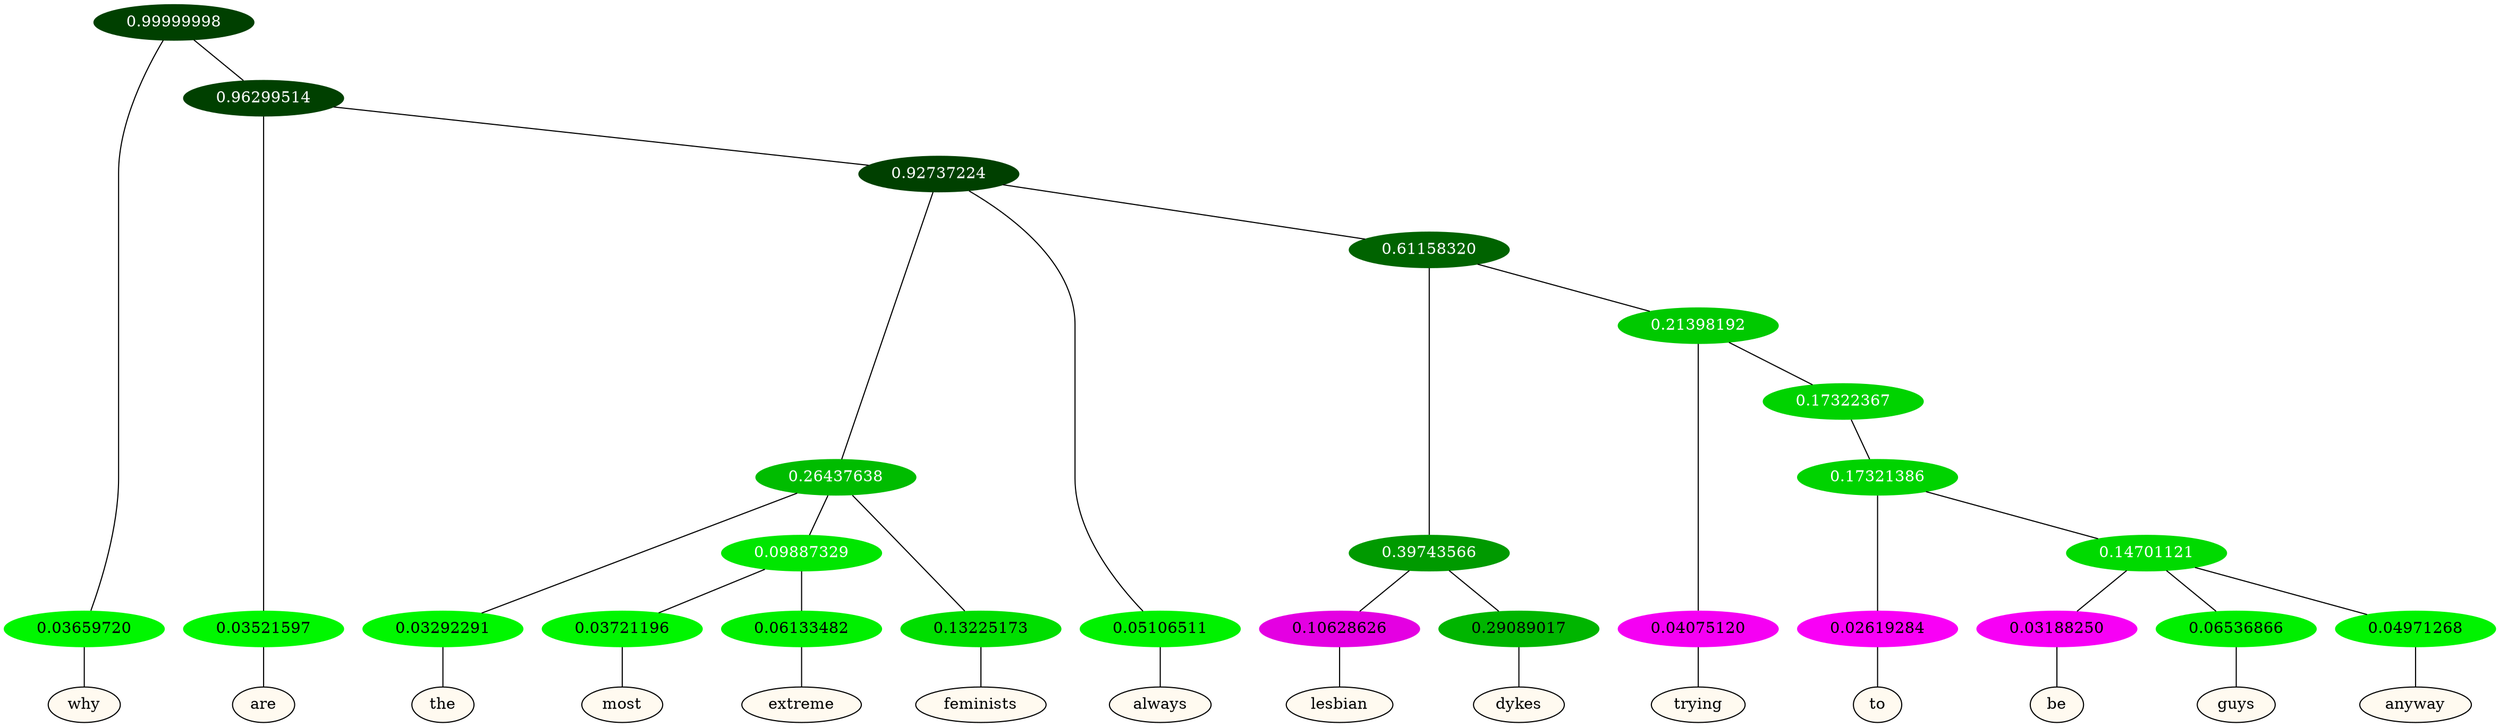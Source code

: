 graph {
	node [format=png height=0.15 nodesep=0.001 ordering=out overlap=prism overlap_scaling=0.01 ranksep=0.001 ratio=0.2 style=filled width=0.15]
	{
		rank=same
		a_w_1 [label=why color=black fillcolor=floralwhite style="filled,solid"]
		a_w_3 [label=are color=black fillcolor=floralwhite style="filled,solid"]
		a_w_8 [label=the color=black fillcolor=floralwhite style="filled,solid"]
		a_w_13 [label=most color=black fillcolor=floralwhite style="filled,solid"]
		a_w_14 [label=extreme color=black fillcolor=floralwhite style="filled,solid"]
		a_w_10 [label=feminists color=black fillcolor=floralwhite style="filled,solid"]
		a_w_6 [label=always color=black fillcolor=floralwhite style="filled,solid"]
		a_w_15 [label=lesbian color=black fillcolor=floralwhite style="filled,solid"]
		a_w_16 [label=dykes color=black fillcolor=floralwhite style="filled,solid"]
		a_w_17 [label=trying color=black fillcolor=floralwhite style="filled,solid"]
		a_w_20 [label=to color=black fillcolor=floralwhite style="filled,solid"]
		a_w_22 [label=be color=black fillcolor=floralwhite style="filled,solid"]
		a_w_23 [label=guys color=black fillcolor=floralwhite style="filled,solid"]
		a_w_24 [label=anyway color=black fillcolor=floralwhite style="filled,solid"]
	}
	a_n_1 -- a_w_1
	a_n_3 -- a_w_3
	a_n_8 -- a_w_8
	a_n_13 -- a_w_13
	a_n_14 -- a_w_14
	a_n_10 -- a_w_10
	a_n_6 -- a_w_6
	a_n_15 -- a_w_15
	a_n_16 -- a_w_16
	a_n_17 -- a_w_17
	a_n_20 -- a_w_20
	a_n_22 -- a_w_22
	a_n_23 -- a_w_23
	a_n_24 -- a_w_24
	{
		rank=same
		a_n_1 [label=0.03659720 color="0.334 1.000 0.963" fontcolor=black]
		a_n_3 [label=0.03521597 color="0.334 1.000 0.965" fontcolor=black]
		a_n_8 [label=0.03292291 color="0.334 1.000 0.967" fontcolor=black]
		a_n_13 [label=0.03721196 color="0.334 1.000 0.963" fontcolor=black]
		a_n_14 [label=0.06133482 color="0.334 1.000 0.939" fontcolor=black]
		a_n_10 [label=0.13225173 color="0.334 1.000 0.868" fontcolor=black]
		a_n_6 [label=0.05106511 color="0.334 1.000 0.949" fontcolor=black]
		a_n_15 [label=0.10628626 color="0.835 1.000 0.894" fontcolor=black]
		a_n_16 [label=0.29089017 color="0.334 1.000 0.709" fontcolor=black]
		a_n_17 [label=0.04075120 color="0.835 1.000 0.959" fontcolor=black]
		a_n_20 [label=0.02619284 color="0.835 1.000 0.974" fontcolor=black]
		a_n_22 [label=0.03188250 color="0.835 1.000 0.968" fontcolor=black]
		a_n_23 [label=0.06536866 color="0.334 1.000 0.935" fontcolor=black]
		a_n_24 [label=0.04971268 color="0.334 1.000 0.950" fontcolor=black]
	}
	a_n_0 [label=0.99999998 color="0.334 1.000 0.250" fontcolor=grey99]
	a_n_0 -- a_n_1
	a_n_2 [label=0.96299514 color="0.334 1.000 0.250" fontcolor=grey99]
	a_n_0 -- a_n_2
	a_n_2 -- a_n_3
	a_n_4 [label=0.92737224 color="0.334 1.000 0.250" fontcolor=grey99]
	a_n_2 -- a_n_4
	a_n_5 [label=0.26437638 color="0.334 1.000 0.736" fontcolor=grey99]
	a_n_4 -- a_n_5
	a_n_4 -- a_n_6
	a_n_7 [label=0.61158320 color="0.334 1.000 0.388" fontcolor=grey99]
	a_n_4 -- a_n_7
	a_n_5 -- a_n_8
	a_n_9 [label=0.09887329 color="0.334 1.000 0.901" fontcolor=grey99]
	a_n_5 -- a_n_9
	a_n_5 -- a_n_10
	a_n_11 [label=0.39743566 color="0.334 1.000 0.603" fontcolor=grey99]
	a_n_7 -- a_n_11
	a_n_12 [label=0.21398192 color="0.334 1.000 0.786" fontcolor=grey99]
	a_n_7 -- a_n_12
	a_n_9 -- a_n_13
	a_n_9 -- a_n_14
	a_n_11 -- a_n_15
	a_n_11 -- a_n_16
	a_n_12 -- a_n_17
	a_n_18 [label=0.17322367 color="0.334 1.000 0.827" fontcolor=grey99]
	a_n_12 -- a_n_18
	a_n_19 [label=0.17321386 color="0.334 1.000 0.827" fontcolor=grey99]
	a_n_18 -- a_n_19
	a_n_19 -- a_n_20
	a_n_21 [label=0.14701121 color="0.334 1.000 0.853" fontcolor=grey99]
	a_n_19 -- a_n_21
	a_n_21 -- a_n_22
	a_n_21 -- a_n_23
	a_n_21 -- a_n_24
}
